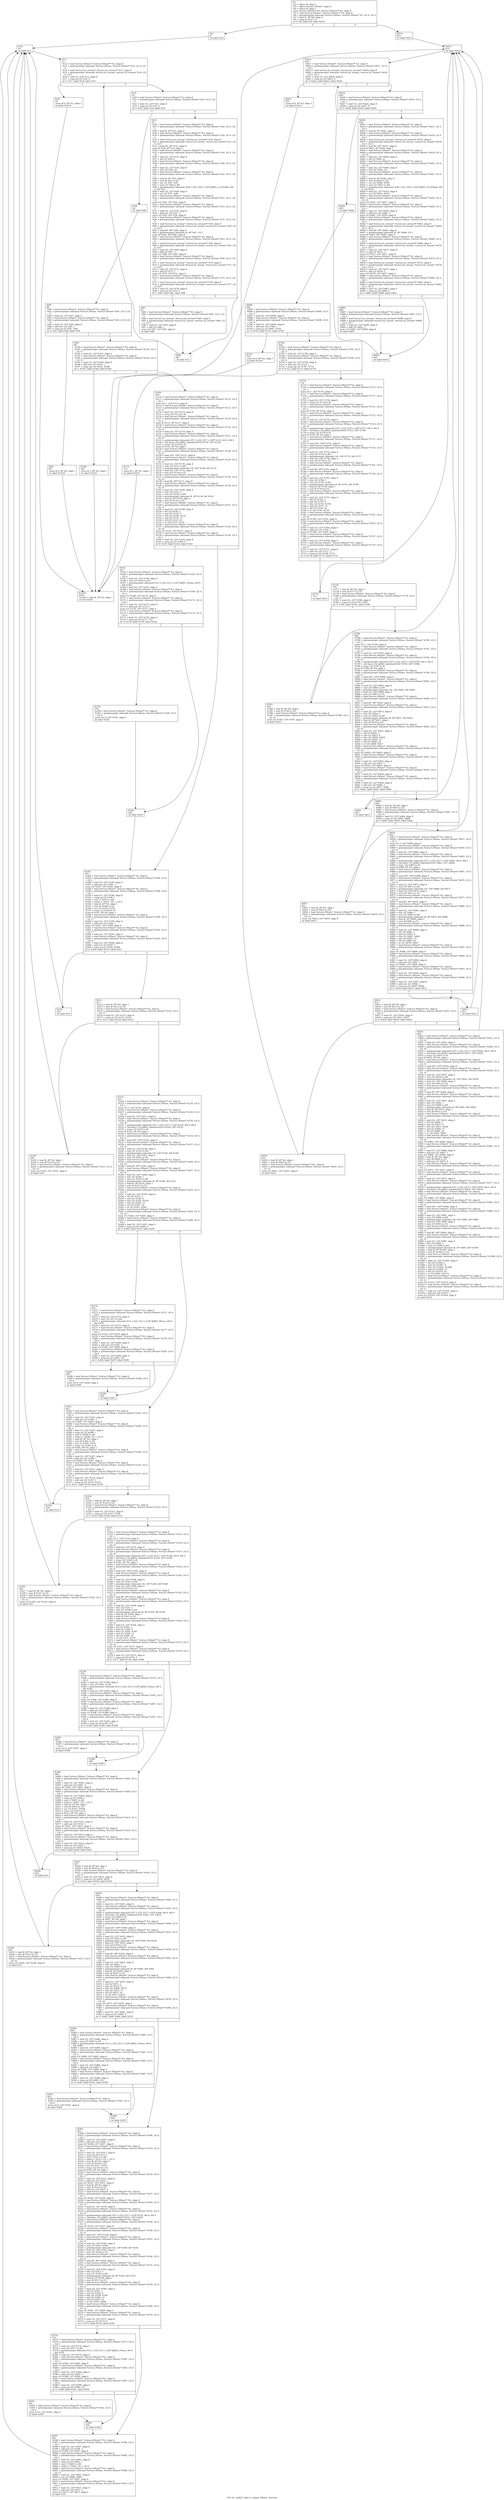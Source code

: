 digraph "CFG for 'unRLE_obuf_to_output_SMALL' function" {
	label="CFG for 'unRLE_obuf_to_output_SMALL' function";

	Node0x1ccb3f0 [shape=record,label="{%1:\l  %2 = alloca i8, align 1\l  %3 = alloca %struct.DState*, align 8\l  %4 = alloca i8, align 1\l  store %struct.DState* %0, %struct.DState** %3, align 8\l  %5 = load %struct.DState*, %struct.DState** %3, align 8\l  %6 = getelementptr inbounds %struct.DState, %struct.DState* %5, i32 0, i32 4\l  %7 = load i8, i8* %6, align 4\l  %8 = icmp ne i8 %7, 0\l  br i1 %8, label %9, label %614\l|{<s0>T|<s1>F}}"];
	Node0x1ccb3f0:s0 -> Node0x1cd1130;
	Node0x1ccb3f0:s1 -> Node0x1cd1f90;
	Node0x1cd1130 [shape=record,label="{%9:\l9:                                                \l  br label %10\l}"];
	Node0x1cd1130 -> Node0x1cd1180;
	Node0x1cd1180 [shape=record,label="{%10:\l10:                                               \l  br label %11\l}"];
	Node0x1cd1180 -> Node0x1cd11d0;
	Node0x1cd11d0 [shape=record,label="{%11:\l11:                                               \l  %12 = load %struct.DState*, %struct.DState** %3, align 8\l  %13 = getelementptr inbounds %struct.DState, %struct.DState* %12, i32 0, i32\l... 0\l  %14 = load %struct.bz_stream*, %struct.bz_stream** %13, align 8\l  %15 = getelementptr inbounds %struct.bz_stream, %struct.bz_stream* %14, i32\l... 0, i32 5\l  %16 = load i32, i32* %15, align 8\l  %17 = icmp eq i32 %16, 0\l  br i1 %17, label %18, label %19\l|{<s0>T|<s1>F}}"];
	Node0x1cd11d0:s0 -> Node0x1cd1220;
	Node0x1cd11d0:s1 -> Node0x1cd1270;
	Node0x1cd1220 [shape=record,label="{%18:\l18:                                               \l  store i8 0, i8* %2, align 1\l  br label %1019\l}"];
	Node0x1cd1220 -> Node0x1cd27b0;
	Node0x1cd1270 [shape=record,label="{%19:\l19:                                               \l  %20 = load %struct.DState*, %struct.DState** %3, align 8\l  %21 = getelementptr inbounds %struct.DState, %struct.DState* %20, i32 0, i32\l... 3\l  %22 = load i32, i32* %21, align 8\l  %23 = icmp eq i32 %22, 0\l  br i1 %23, label %24, label %25\l|{<s0>T|<s1>F}}"];
	Node0x1cd1270:s0 -> Node0x1cd12c0;
	Node0x1cd1270:s1 -> Node0x1cd1310;
	Node0x1cd12c0 [shape=record,label="{%24:\l24:                                               \l  br label %89\l}"];
	Node0x1cd12c0 -> Node0x1cd1400;
	Node0x1cd1310 [shape=record,label="{%25:\l25:                                               \l  %26 = load %struct.DState*, %struct.DState** %3, align 8\l  %27 = getelementptr inbounds %struct.DState, %struct.DState* %26, i32 0, i32\l... 2\l  %28 = load i8, i8* %27, align 4\l  %29 = load %struct.DState*, %struct.DState** %3, align 8\l  %30 = getelementptr inbounds %struct.DState, %struct.DState* %29, i32 0, i32\l... 0\l  %31 = load %struct.bz_stream*, %struct.bz_stream** %30, align 8\l  %32 = getelementptr inbounds %struct.bz_stream, %struct.bz_stream* %31, i32\l... 0, i32 4\l  %33 = load i8*, i8** %32, align 8\l  store i8 %28, i8* %33, align 1\l  %34 = load %struct.DState*, %struct.DState** %3, align 8\l  %35 = getelementptr inbounds %struct.DState, %struct.DState* %34, i32 0, i32\l... 25\l  %36 = load i32, i32* %35, align 8\l  %37 = shl i32 %36, 8\l  %38 = load %struct.DState*, %struct.DState** %3, align 8\l  %39 = getelementptr inbounds %struct.DState, %struct.DState* %38, i32 0, i32\l... 25\l  %40 = load i32, i32* %39, align 8\l  %41 = lshr i32 %40, 24\l  %42 = load %struct.DState*, %struct.DState** %3, align 8\l  %43 = getelementptr inbounds %struct.DState, %struct.DState* %42, i32 0, i32\l... 2\l  %44 = load i8, i8* %43, align 4\l  %45 = zext i8 %44 to i32\l  %46 = xor i32 %41, %45\l  %47 = zext i32 %46 to i64\l  %48 = getelementptr inbounds [256 x i32], [256 x i32]* @BZ2_crc32Table, i64\l... 0, i64 %47\l  %49 = load i32, i32* %48, align 4\l  %50 = xor i32 %37, %49\l  %51 = load %struct.DState*, %struct.DState** %3, align 8\l  %52 = getelementptr inbounds %struct.DState, %struct.DState* %51, i32 0, i32\l... 25\l  store i32 %50, i32* %52, align 8\l  %53 = load %struct.DState*, %struct.DState** %3, align 8\l  %54 = getelementptr inbounds %struct.DState, %struct.DState* %53, i32 0, i32\l... 3\l  %55 = load i32, i32* %54, align 8\l  %56 = add nsw i32 %55, -1\l  store i32 %56, i32* %54, align 8\l  %57 = load %struct.DState*, %struct.DState** %3, align 8\l  %58 = getelementptr inbounds %struct.DState, %struct.DState* %57, i32 0, i32\l... 0\l  %59 = load %struct.bz_stream*, %struct.bz_stream** %58, align 8\l  %60 = getelementptr inbounds %struct.bz_stream, %struct.bz_stream* %59, i32\l... 0, i32 4\l  %61 = load i8*, i8** %60, align 8\l  %62 = getelementptr inbounds i8, i8* %61, i32 1\l  store i8* %62, i8** %60, align 8\l  %63 = load %struct.DState*, %struct.DState** %3, align 8\l  %64 = getelementptr inbounds %struct.DState, %struct.DState* %63, i32 0, i32\l... 0\l  %65 = load %struct.bz_stream*, %struct.bz_stream** %64, align 8\l  %66 = getelementptr inbounds %struct.bz_stream, %struct.bz_stream* %65, i32\l... 0, i32 5\l  %67 = load i32, i32* %66, align 8\l  %68 = add i32 %67, -1\l  store i32 %68, i32* %66, align 8\l  %69 = load %struct.DState*, %struct.DState** %3, align 8\l  %70 = getelementptr inbounds %struct.DState, %struct.DState* %69, i32 0, i32\l... 0\l  %71 = load %struct.bz_stream*, %struct.bz_stream** %70, align 8\l  %72 = getelementptr inbounds %struct.bz_stream, %struct.bz_stream* %71, i32\l... 0, i32 6\l  %73 = load i32, i32* %72, align 4\l  %74 = add i32 %73, 1\l  store i32 %74, i32* %72, align 4\l  %75 = load %struct.DState*, %struct.DState** %3, align 8\l  %76 = getelementptr inbounds %struct.DState, %struct.DState* %75, i32 0, i32\l... 0\l  %77 = load %struct.bz_stream*, %struct.bz_stream** %76, align 8\l  %78 = getelementptr inbounds %struct.bz_stream, %struct.bz_stream* %77, i32\l... 0, i32 6\l  %79 = load i32, i32* %78, align 4\l  %80 = icmp eq i32 %79, 0\l  br i1 %80, label %81, label %88\l|{<s0>T|<s1>F}}"];
	Node0x1cd1310:s0 -> Node0x1cd1360;
	Node0x1cd1310:s1 -> Node0x1cd13b0;
	Node0x1cd1360 [shape=record,label="{%81:\l81:                                               \l  %82 = load %struct.DState*, %struct.DState** %3, align 8\l  %83 = getelementptr inbounds %struct.DState, %struct.DState* %82, i32 0, i32\l... 0\l  %84 = load %struct.bz_stream*, %struct.bz_stream** %83, align 8\l  %85 = getelementptr inbounds %struct.bz_stream, %struct.bz_stream* %84, i32\l... 0, i32 7\l  %86 = load i32, i32* %85, align 8\l  %87 = add i32 %86, 1\l  store i32 %87, i32* %85, align 8\l  br label %88\l}"];
	Node0x1cd1360 -> Node0x1cd13b0;
	Node0x1cd13b0 [shape=record,label="{%88:\l88:                                               \l  br label %11\l}"];
	Node0x1cd13b0 -> Node0x1cd11d0;
	Node0x1cd1400 [shape=record,label="{%89:\l89:                                               \l  %90 = load %struct.DState*, %struct.DState** %3, align 8\l  %91 = getelementptr inbounds %struct.DState, %struct.DState* %90, i32 0, i32\l... 17\l  %92 = load i32, i32* %91, align 4\l  %93 = load %struct.DState*, %struct.DState** %3, align 8\l  %94 = getelementptr inbounds %struct.DState, %struct.DState* %93, i32 0, i32\l... 51\l  %95 = load i32, i32* %94, align 8\l  %96 = add nsw i32 %95, 1\l  %97 = icmp eq i32 %92, %96\l  br i1 %97, label %98, label %99\l|{<s0>T|<s1>F}}"];
	Node0x1cd1400:s0 -> Node0x1cd1450;
	Node0x1cd1400:s1 -> Node0x1cd14a0;
	Node0x1cd1450 [shape=record,label="{%98:\l98:                                               \l  store i8 0, i8* %2, align 1\l  br label %1019\l}"];
	Node0x1cd1450 -> Node0x1cd27b0;
	Node0x1cd14a0 [shape=record,label="{%99:\l99:                                               \l  %100 = load %struct.DState*, %struct.DState** %3, align 8\l  %101 = getelementptr inbounds %struct.DState, %struct.DState* %100, i32 0,\l... i32 17\l  %102 = load i32, i32* %101, align 4\l  %103 = load %struct.DState*, %struct.DState** %3, align 8\l  %104 = getelementptr inbounds %struct.DState, %struct.DState* %103, i32 0,\l... i32 51\l  %105 = load i32, i32* %104, align 8\l  %106 = add nsw i32 %105, 1\l  %107 = icmp sgt i32 %102, %106\l  br i1 %107, label %108, label %109\l|{<s0>T|<s1>F}}"];
	Node0x1cd14a0:s0 -> Node0x1cd14f0;
	Node0x1cd14a0:s1 -> Node0x1cd1540;
	Node0x1cd14f0 [shape=record,label="{%108:\l108:                                              \l  store i8 1, i8* %2, align 1\l  br label %1019\l}"];
	Node0x1cd14f0 -> Node0x1cd27b0;
	Node0x1cd1540 [shape=record,label="{%109:\l109:                                              \l  %110 = load %struct.DState*, %struct.DState** %3, align 8\l  %111 = getelementptr inbounds %struct.DState, %struct.DState* %110, i32 0,\l... i32 3\l  store i32 1, i32* %111, align 8\l  %112 = load %struct.DState*, %struct.DState** %3, align 8\l  %113 = getelementptr inbounds %struct.DState, %struct.DState* %112, i32 0,\l... i32 15\l  %114 = load i32, i32* %113, align 8\l  %115 = trunc i32 %114 to i8\l  %116 = load %struct.DState*, %struct.DState** %3, align 8\l  %117 = getelementptr inbounds %struct.DState, %struct.DState* %116, i32 0,\l... i32 2\l  store i8 %115, i8* %117, align 4\l  %118 = load %struct.DState*, %struct.DState** %3, align 8\l  %119 = getelementptr inbounds %struct.DState, %struct.DState* %118, i32 0,\l... i32 14\l  %120 = load i32, i32* %119, align 4\l  %121 = load %struct.DState*, %struct.DState** %3, align 8\l  %122 = getelementptr inbounds %struct.DState, %struct.DState* %121, i32 0,\l... i32 18\l  %123 = getelementptr inbounds [257 x i32], [257 x i32]* %122, i64 0, i64 0\l  %124 = call fastcc i32 @BZ2_indexIntoF(i32 %120, i32* %123)\l  %125 = trunc i32 %124 to i8\l  store i8 %125, i8* %4, align 1\l  %126 = load %struct.DState*, %struct.DState** %3, align 8\l  %127 = getelementptr inbounds %struct.DState, %struct.DState* %126, i32 0,\l... i32 21\l  %128 = load i16*, i16** %127, align 8\l  %129 = load %struct.DState*, %struct.DState** %3, align 8\l  %130 = getelementptr inbounds %struct.DState, %struct.DState* %129, i32 0,\l... i32 14\l  %131 = load i32, i32* %130, align 4\l  %132 = zext i32 %131 to i64\l  %133 = getelementptr inbounds i16, i16* %128, i64 %132\l  %134 = load i16, i16* %133, align 2\l  %135 = zext i16 %134 to i32\l  %136 = load %struct.DState*, %struct.DState** %3, align 8\l  %137 = getelementptr inbounds %struct.DState, %struct.DState* %136, i32 0,\l... i32 22\l  %138 = load i8*, i8** %137, align 8\l  %139 = load %struct.DState*, %struct.DState** %3, align 8\l  %140 = getelementptr inbounds %struct.DState, %struct.DState* %139, i32 0,\l... i32 14\l  %141 = load i32, i32* %140, align 4\l  %142 = lshr i32 %141, 1\l  %143 = zext i32 %142 to i64\l  %144 = getelementptr inbounds i8, i8* %138, i64 %143\l  %145 = load i8, i8* %144, align 1\l  %146 = zext i8 %145 to i32\l  %147 = load %struct.DState*, %struct.DState** %3, align 8\l  %148 = getelementptr inbounds %struct.DState, %struct.DState* %147, i32 0,\l... i32 14\l  %149 = load i32, i32* %148, align 4\l  %150 = shl i32 %149, 2\l  %151 = and i32 %150, 4\l  %152 = lshr i32 %146, %151\l  %153 = and i32 %152, 15\l  %154 = shl i32 %153, 16\l  %155 = or i32 %135, %154\l  %156 = load %struct.DState*, %struct.DState** %3, align 8\l  %157 = getelementptr inbounds %struct.DState, %struct.DState* %156, i32 0,\l... i32 14\l  store i32 %155, i32* %157, align 4\l  %158 = load %struct.DState*, %struct.DState** %3, align 8\l  %159 = getelementptr inbounds %struct.DState, %struct.DState* %158, i32 0,\l... i32 5\l  %160 = load i32, i32* %159, align 8\l  %161 = icmp eq i32 %160, 0\l  br i1 %161, label %162, label %183\l|{<s0>T|<s1>F}}"];
	Node0x1cd1540:s0 -> Node0x1cd1590;
	Node0x1cd1540:s1 -> Node0x1cd1680;
	Node0x1cd1590 [shape=record,label="{%162:\l162:                                              \l  %163 = load %struct.DState*, %struct.DState** %3, align 8\l  %164 = getelementptr inbounds %struct.DState, %struct.DState* %163, i32 0,\l... i32 6\l  %165 = load i32, i32* %164, align 4\l  %166 = sext i32 %165 to i64\l  %167 = getelementptr inbounds [512 x i32], [512 x i32]* @BZ2_rNums, i64 0,\l... i64 %166\l  %168 = load i32, i32* %167, align 4\l  %169 = load %struct.DState*, %struct.DState** %3, align 8\l  %170 = getelementptr inbounds %struct.DState, %struct.DState* %169, i32 0,\l... i32 5\l  store i32 %168, i32* %170, align 8\l  %171 = load %struct.DState*, %struct.DState** %3, align 8\l  %172 = getelementptr inbounds %struct.DState, %struct.DState* %171, i32 0,\l... i32 6\l  %173 = load i32, i32* %172, align 4\l  %174 = add nsw i32 %173, 1\l  store i32 %174, i32* %172, align 4\l  %175 = load %struct.DState*, %struct.DState** %3, align 8\l  %176 = getelementptr inbounds %struct.DState, %struct.DState* %175, i32 0,\l... i32 6\l  %177 = load i32, i32* %176, align 4\l  %178 = icmp eq i32 %177, 512\l  br i1 %178, label %179, label %182\l|{<s0>T|<s1>F}}"];
	Node0x1cd1590:s0 -> Node0x1cd15e0;
	Node0x1cd1590:s1 -> Node0x1cd1630;
	Node0x1cd15e0 [shape=record,label="{%179:\l179:                                              \l  %180 = load %struct.DState*, %struct.DState** %3, align 8\l  %181 = getelementptr inbounds %struct.DState, %struct.DState* %180, i32 0,\l... i32 6\l  store i32 0, i32* %181, align 4\l  br label %182\l}"];
	Node0x1cd15e0 -> Node0x1cd1630;
	Node0x1cd1630 [shape=record,label="{%182:\l182:                                              \l  br label %183\l}"];
	Node0x1cd1630 -> Node0x1cd1680;
	Node0x1cd1680 [shape=record,label="{%183:\l183:                                              \l  %184 = load %struct.DState*, %struct.DState** %3, align 8\l  %185 = getelementptr inbounds %struct.DState, %struct.DState* %184, i32 0,\l... i32 5\l  %186 = load i32, i32* %185, align 8\l  %187 = add nsw i32 %186, -1\l  store i32 %187, i32* %185, align 8\l  %188 = load %struct.DState*, %struct.DState** %3, align 8\l  %189 = getelementptr inbounds %struct.DState, %struct.DState* %188, i32 0,\l... i32 5\l  %190 = load i32, i32* %189, align 8\l  %191 = icmp eq i32 %190, 1\l  %192 = zext i1 %191 to i64\l  %193 = select i1 %191, i32 1, i32 0\l  %194 = load i8, i8* %4, align 1\l  %195 = zext i8 %194 to i32\l  %196 = xor i32 %195, %193\l  %197 = trunc i32 %196 to i8\l  store i8 %197, i8* %4, align 1\l  %198 = load %struct.DState*, %struct.DState** %3, align 8\l  %199 = getelementptr inbounds %struct.DState, %struct.DState* %198, i32 0,\l... i32 17\l  %200 = load i32, i32* %199, align 4\l  %201 = add nsw i32 %200, 1\l  store i32 %201, i32* %199, align 4\l  %202 = load %struct.DState*, %struct.DState** %3, align 8\l  %203 = getelementptr inbounds %struct.DState, %struct.DState* %202, i32 0,\l... i32 17\l  %204 = load i32, i32* %203, align 4\l  %205 = load %struct.DState*, %struct.DState** %3, align 8\l  %206 = getelementptr inbounds %struct.DState, %struct.DState* %205, i32 0,\l... i32 51\l  %207 = load i32, i32* %206, align 8\l  %208 = add nsw i32 %207, 1\l  %209 = icmp eq i32 %204, %208\l  br i1 %209, label %210, label %211\l|{<s0>T|<s1>F}}"];
	Node0x1cd1680:s0 -> Node0x1cd16d0;
	Node0x1cd1680:s1 -> Node0x1cd1720;
	Node0x1cd16d0 [shape=record,label="{%210:\l210:                                              \l  br label %10\l}"];
	Node0x1cd16d0 -> Node0x1cd1180;
	Node0x1cd1720 [shape=record,label="{%211:\l211:                                              \l  %212 = load i8, i8* %4, align 1\l  %213 = zext i8 %212 to i32\l  %214 = load %struct.DState*, %struct.DState** %3, align 8\l  %215 = getelementptr inbounds %struct.DState, %struct.DState* %214, i32 0,\l... i32 15\l  %216 = load i32, i32* %215, align 8\l  %217 = icmp ne i32 %213, %216\l  br i1 %217, label %218, label %223\l|{<s0>T|<s1>F}}"];
	Node0x1cd1720:s0 -> Node0x1cd1770;
	Node0x1cd1720:s1 -> Node0x1cd17c0;
	Node0x1cd1770 [shape=record,label="{%218:\l218:                                              \l  %219 = load i8, i8* %4, align 1\l  %220 = zext i8 %219 to i32\l  %221 = load %struct.DState*, %struct.DState** %3, align 8\l  %222 = getelementptr inbounds %struct.DState, %struct.DState* %221, i32 0,\l... i32 15\l  store i32 %220, i32* %222, align 8\l  br label %10\l}"];
	Node0x1cd1770 -> Node0x1cd1180;
	Node0x1cd17c0 [shape=record,label="{%223:\l223:                                              \l  %224 = load %struct.DState*, %struct.DState** %3, align 8\l  %225 = getelementptr inbounds %struct.DState, %struct.DState* %224, i32 0,\l... i32 3\l  store i32 2, i32* %225, align 8\l  %226 = load %struct.DState*, %struct.DState** %3, align 8\l  %227 = getelementptr inbounds %struct.DState, %struct.DState* %226, i32 0,\l... i32 14\l  %228 = load i32, i32* %227, align 4\l  %229 = load %struct.DState*, %struct.DState** %3, align 8\l  %230 = getelementptr inbounds %struct.DState, %struct.DState* %229, i32 0,\l... i32 18\l  %231 = getelementptr inbounds [257 x i32], [257 x i32]* %230, i64 0, i64 0\l  %232 = call fastcc i32 @BZ2_indexIntoF(i32 %228, i32* %231)\l  %233 = trunc i32 %232 to i8\l  store i8 %233, i8* %4, align 1\l  %234 = load %struct.DState*, %struct.DState** %3, align 8\l  %235 = getelementptr inbounds %struct.DState, %struct.DState* %234, i32 0,\l... i32 21\l  %236 = load i16*, i16** %235, align 8\l  %237 = load %struct.DState*, %struct.DState** %3, align 8\l  %238 = getelementptr inbounds %struct.DState, %struct.DState* %237, i32 0,\l... i32 14\l  %239 = load i32, i32* %238, align 4\l  %240 = zext i32 %239 to i64\l  %241 = getelementptr inbounds i16, i16* %236, i64 %240\l  %242 = load i16, i16* %241, align 2\l  %243 = zext i16 %242 to i32\l  %244 = load %struct.DState*, %struct.DState** %3, align 8\l  %245 = getelementptr inbounds %struct.DState, %struct.DState* %244, i32 0,\l... i32 22\l  %246 = load i8*, i8** %245, align 8\l  %247 = load %struct.DState*, %struct.DState** %3, align 8\l  %248 = getelementptr inbounds %struct.DState, %struct.DState* %247, i32 0,\l... i32 14\l  %249 = load i32, i32* %248, align 4\l  %250 = lshr i32 %249, 1\l  %251 = zext i32 %250 to i64\l  %252 = getelementptr inbounds i8, i8* %246, i64 %251\l  %253 = load i8, i8* %252, align 1\l  %254 = zext i8 %253 to i32\l  %255 = load %struct.DState*, %struct.DState** %3, align 8\l  %256 = getelementptr inbounds %struct.DState, %struct.DState* %255, i32 0,\l... i32 14\l  %257 = load i32, i32* %256, align 4\l  %258 = shl i32 %257, 2\l  %259 = and i32 %258, 4\l  %260 = lshr i32 %254, %259\l  %261 = and i32 %260, 15\l  %262 = shl i32 %261, 16\l  %263 = or i32 %243, %262\l  %264 = load %struct.DState*, %struct.DState** %3, align 8\l  %265 = getelementptr inbounds %struct.DState, %struct.DState* %264, i32 0,\l... i32 14\l  store i32 %263, i32* %265, align 4\l  %266 = load %struct.DState*, %struct.DState** %3, align 8\l  %267 = getelementptr inbounds %struct.DState, %struct.DState* %266, i32 0,\l... i32 5\l  %268 = load i32, i32* %267, align 8\l  %269 = icmp eq i32 %268, 0\l  br i1 %269, label %270, label %291\l|{<s0>T|<s1>F}}"];
	Node0x1cd17c0:s0 -> Node0x1cd1810;
	Node0x1cd17c0:s1 -> Node0x1cd1900;
	Node0x1cd1810 [shape=record,label="{%270:\l270:                                              \l  %271 = load %struct.DState*, %struct.DState** %3, align 8\l  %272 = getelementptr inbounds %struct.DState, %struct.DState* %271, i32 0,\l... i32 6\l  %273 = load i32, i32* %272, align 4\l  %274 = sext i32 %273 to i64\l  %275 = getelementptr inbounds [512 x i32], [512 x i32]* @BZ2_rNums, i64 0,\l... i64 %274\l  %276 = load i32, i32* %275, align 4\l  %277 = load %struct.DState*, %struct.DState** %3, align 8\l  %278 = getelementptr inbounds %struct.DState, %struct.DState* %277, i32 0,\l... i32 5\l  store i32 %276, i32* %278, align 8\l  %279 = load %struct.DState*, %struct.DState** %3, align 8\l  %280 = getelementptr inbounds %struct.DState, %struct.DState* %279, i32 0,\l... i32 6\l  %281 = load i32, i32* %280, align 4\l  %282 = add nsw i32 %281, 1\l  store i32 %282, i32* %280, align 4\l  %283 = load %struct.DState*, %struct.DState** %3, align 8\l  %284 = getelementptr inbounds %struct.DState, %struct.DState* %283, i32 0,\l... i32 6\l  %285 = load i32, i32* %284, align 4\l  %286 = icmp eq i32 %285, 512\l  br i1 %286, label %287, label %290\l|{<s0>T|<s1>F}}"];
	Node0x1cd1810:s0 -> Node0x1cd1860;
	Node0x1cd1810:s1 -> Node0x1cd18b0;
	Node0x1cd1860 [shape=record,label="{%287:\l287:                                              \l  %288 = load %struct.DState*, %struct.DState** %3, align 8\l  %289 = getelementptr inbounds %struct.DState, %struct.DState* %288, i32 0,\l... i32 6\l  store i32 0, i32* %289, align 4\l  br label %290\l}"];
	Node0x1cd1860 -> Node0x1cd18b0;
	Node0x1cd18b0 [shape=record,label="{%290:\l290:                                              \l  br label %291\l}"];
	Node0x1cd18b0 -> Node0x1cd1900;
	Node0x1cd1900 [shape=record,label="{%291:\l291:                                              \l  %292 = load %struct.DState*, %struct.DState** %3, align 8\l  %293 = getelementptr inbounds %struct.DState, %struct.DState* %292, i32 0,\l... i32 5\l  %294 = load i32, i32* %293, align 8\l  %295 = add nsw i32 %294, -1\l  store i32 %295, i32* %293, align 8\l  %296 = load %struct.DState*, %struct.DState** %3, align 8\l  %297 = getelementptr inbounds %struct.DState, %struct.DState* %296, i32 0,\l... i32 5\l  %298 = load i32, i32* %297, align 8\l  %299 = icmp eq i32 %298, 1\l  %300 = zext i1 %299 to i64\l  %301 = select i1 %299, i32 1, i32 0\l  %302 = load i8, i8* %4, align 1\l  %303 = zext i8 %302 to i32\l  %304 = xor i32 %303, %301\l  %305 = trunc i32 %304 to i8\l  store i8 %305, i8* %4, align 1\l  %306 = load %struct.DState*, %struct.DState** %3, align 8\l  %307 = getelementptr inbounds %struct.DState, %struct.DState* %306, i32 0,\l... i32 17\l  %308 = load i32, i32* %307, align 4\l  %309 = add nsw i32 %308, 1\l  store i32 %309, i32* %307, align 4\l  %310 = load %struct.DState*, %struct.DState** %3, align 8\l  %311 = getelementptr inbounds %struct.DState, %struct.DState* %310, i32 0,\l... i32 17\l  %312 = load i32, i32* %311, align 4\l  %313 = load %struct.DState*, %struct.DState** %3, align 8\l  %314 = getelementptr inbounds %struct.DState, %struct.DState* %313, i32 0,\l... i32 51\l  %315 = load i32, i32* %314, align 8\l  %316 = add nsw i32 %315, 1\l  %317 = icmp eq i32 %312, %316\l  br i1 %317, label %318, label %319\l|{<s0>T|<s1>F}}"];
	Node0x1cd1900:s0 -> Node0x1cd1950;
	Node0x1cd1900:s1 -> Node0x1cd19a0;
	Node0x1cd1950 [shape=record,label="{%318:\l318:                                              \l  br label %10\l}"];
	Node0x1cd1950 -> Node0x1cd1180;
	Node0x1cd19a0 [shape=record,label="{%319:\l319:                                              \l  %320 = load i8, i8* %4, align 1\l  %321 = zext i8 %320 to i32\l  %322 = load %struct.DState*, %struct.DState** %3, align 8\l  %323 = getelementptr inbounds %struct.DState, %struct.DState* %322, i32 0,\l... i32 15\l  %324 = load i32, i32* %323, align 8\l  %325 = icmp ne i32 %321, %324\l  br i1 %325, label %326, label %331\l|{<s0>T|<s1>F}}"];
	Node0x1cd19a0:s0 -> Node0x1cd19f0;
	Node0x1cd19a0:s1 -> Node0x1cd1a40;
	Node0x1cd19f0 [shape=record,label="{%326:\l326:                                              \l  %327 = load i8, i8* %4, align 1\l  %328 = zext i8 %327 to i32\l  %329 = load %struct.DState*, %struct.DState** %3, align 8\l  %330 = getelementptr inbounds %struct.DState, %struct.DState* %329, i32 0,\l... i32 15\l  store i32 %328, i32* %330, align 8\l  br label %10\l}"];
	Node0x1cd19f0 -> Node0x1cd1180;
	Node0x1cd1a40 [shape=record,label="{%331:\l331:                                              \l  %332 = load %struct.DState*, %struct.DState** %3, align 8\l  %333 = getelementptr inbounds %struct.DState, %struct.DState* %332, i32 0,\l... i32 3\l  store i32 3, i32* %333, align 8\l  %334 = load %struct.DState*, %struct.DState** %3, align 8\l  %335 = getelementptr inbounds %struct.DState, %struct.DState* %334, i32 0,\l... i32 14\l  %336 = load i32, i32* %335, align 4\l  %337 = load %struct.DState*, %struct.DState** %3, align 8\l  %338 = getelementptr inbounds %struct.DState, %struct.DState* %337, i32 0,\l... i32 18\l  %339 = getelementptr inbounds [257 x i32], [257 x i32]* %338, i64 0, i64 0\l  %340 = call fastcc i32 @BZ2_indexIntoF(i32 %336, i32* %339)\l  %341 = trunc i32 %340 to i8\l  store i8 %341, i8* %4, align 1\l  %342 = load %struct.DState*, %struct.DState** %3, align 8\l  %343 = getelementptr inbounds %struct.DState, %struct.DState* %342, i32 0,\l... i32 21\l  %344 = load i16*, i16** %343, align 8\l  %345 = load %struct.DState*, %struct.DState** %3, align 8\l  %346 = getelementptr inbounds %struct.DState, %struct.DState* %345, i32 0,\l... i32 14\l  %347 = load i32, i32* %346, align 4\l  %348 = zext i32 %347 to i64\l  %349 = getelementptr inbounds i16, i16* %344, i64 %348\l  %350 = load i16, i16* %349, align 2\l  %351 = zext i16 %350 to i32\l  %352 = load %struct.DState*, %struct.DState** %3, align 8\l  %353 = getelementptr inbounds %struct.DState, %struct.DState* %352, i32 0,\l... i32 22\l  %354 = load i8*, i8** %353, align 8\l  %355 = load %struct.DState*, %struct.DState** %3, align 8\l  %356 = getelementptr inbounds %struct.DState, %struct.DState* %355, i32 0,\l... i32 14\l  %357 = load i32, i32* %356, align 4\l  %358 = lshr i32 %357, 1\l  %359 = zext i32 %358 to i64\l  %360 = getelementptr inbounds i8, i8* %354, i64 %359\l  %361 = load i8, i8* %360, align 1\l  %362 = zext i8 %361 to i32\l  %363 = load %struct.DState*, %struct.DState** %3, align 8\l  %364 = getelementptr inbounds %struct.DState, %struct.DState* %363, i32 0,\l... i32 14\l  %365 = load i32, i32* %364, align 4\l  %366 = shl i32 %365, 2\l  %367 = and i32 %366, 4\l  %368 = lshr i32 %362, %367\l  %369 = and i32 %368, 15\l  %370 = shl i32 %369, 16\l  %371 = or i32 %351, %370\l  %372 = load %struct.DState*, %struct.DState** %3, align 8\l  %373 = getelementptr inbounds %struct.DState, %struct.DState* %372, i32 0,\l... i32 14\l  store i32 %371, i32* %373, align 4\l  %374 = load %struct.DState*, %struct.DState** %3, align 8\l  %375 = getelementptr inbounds %struct.DState, %struct.DState* %374, i32 0,\l... i32 5\l  %376 = load i32, i32* %375, align 8\l  %377 = icmp eq i32 %376, 0\l  br i1 %377, label %378, label %399\l|{<s0>T|<s1>F}}"];
	Node0x1cd1a40:s0 -> Node0x1cd1a90;
	Node0x1cd1a40:s1 -> Node0x1cd1b80;
	Node0x1cd1a90 [shape=record,label="{%378:\l378:                                              \l  %379 = load %struct.DState*, %struct.DState** %3, align 8\l  %380 = getelementptr inbounds %struct.DState, %struct.DState* %379, i32 0,\l... i32 6\l  %381 = load i32, i32* %380, align 4\l  %382 = sext i32 %381 to i64\l  %383 = getelementptr inbounds [512 x i32], [512 x i32]* @BZ2_rNums, i64 0,\l... i64 %382\l  %384 = load i32, i32* %383, align 4\l  %385 = load %struct.DState*, %struct.DState** %3, align 8\l  %386 = getelementptr inbounds %struct.DState, %struct.DState* %385, i32 0,\l... i32 5\l  store i32 %384, i32* %386, align 8\l  %387 = load %struct.DState*, %struct.DState** %3, align 8\l  %388 = getelementptr inbounds %struct.DState, %struct.DState* %387, i32 0,\l... i32 6\l  %389 = load i32, i32* %388, align 4\l  %390 = add nsw i32 %389, 1\l  store i32 %390, i32* %388, align 4\l  %391 = load %struct.DState*, %struct.DState** %3, align 8\l  %392 = getelementptr inbounds %struct.DState, %struct.DState* %391, i32 0,\l... i32 6\l  %393 = load i32, i32* %392, align 4\l  %394 = icmp eq i32 %393, 512\l  br i1 %394, label %395, label %398\l|{<s0>T|<s1>F}}"];
	Node0x1cd1a90:s0 -> Node0x1cd1ae0;
	Node0x1cd1a90:s1 -> Node0x1cd1b30;
	Node0x1cd1ae0 [shape=record,label="{%395:\l395:                                              \l  %396 = load %struct.DState*, %struct.DState** %3, align 8\l  %397 = getelementptr inbounds %struct.DState, %struct.DState* %396, i32 0,\l... i32 6\l  store i32 0, i32* %397, align 4\l  br label %398\l}"];
	Node0x1cd1ae0 -> Node0x1cd1b30;
	Node0x1cd1b30 [shape=record,label="{%398:\l398:                                              \l  br label %399\l}"];
	Node0x1cd1b30 -> Node0x1cd1b80;
	Node0x1cd1b80 [shape=record,label="{%399:\l399:                                              \l  %400 = load %struct.DState*, %struct.DState** %3, align 8\l  %401 = getelementptr inbounds %struct.DState, %struct.DState* %400, i32 0,\l... i32 5\l  %402 = load i32, i32* %401, align 8\l  %403 = add nsw i32 %402, -1\l  store i32 %403, i32* %401, align 8\l  %404 = load %struct.DState*, %struct.DState** %3, align 8\l  %405 = getelementptr inbounds %struct.DState, %struct.DState* %404, i32 0,\l... i32 5\l  %406 = load i32, i32* %405, align 8\l  %407 = icmp eq i32 %406, 1\l  %408 = zext i1 %407 to i64\l  %409 = select i1 %407, i32 1, i32 0\l  %410 = load i8, i8* %4, align 1\l  %411 = zext i8 %410 to i32\l  %412 = xor i32 %411, %409\l  %413 = trunc i32 %412 to i8\l  store i8 %413, i8* %4, align 1\l  %414 = load %struct.DState*, %struct.DState** %3, align 8\l  %415 = getelementptr inbounds %struct.DState, %struct.DState* %414, i32 0,\l... i32 17\l  %416 = load i32, i32* %415, align 4\l  %417 = add nsw i32 %416, 1\l  store i32 %417, i32* %415, align 4\l  %418 = load %struct.DState*, %struct.DState** %3, align 8\l  %419 = getelementptr inbounds %struct.DState, %struct.DState* %418, i32 0,\l... i32 17\l  %420 = load i32, i32* %419, align 4\l  %421 = load %struct.DState*, %struct.DState** %3, align 8\l  %422 = getelementptr inbounds %struct.DState, %struct.DState* %421, i32 0,\l... i32 51\l  %423 = load i32, i32* %422, align 8\l  %424 = add nsw i32 %423, 1\l  %425 = icmp eq i32 %420, %424\l  br i1 %425, label %426, label %427\l|{<s0>T|<s1>F}}"];
	Node0x1cd1b80:s0 -> Node0x1cd1bd0;
	Node0x1cd1b80:s1 -> Node0x1cd1c20;
	Node0x1cd1bd0 [shape=record,label="{%426:\l426:                                              \l  br label %10\l}"];
	Node0x1cd1bd0 -> Node0x1cd1180;
	Node0x1cd1c20 [shape=record,label="{%427:\l427:                                              \l  %428 = load i8, i8* %4, align 1\l  %429 = zext i8 %428 to i32\l  %430 = load %struct.DState*, %struct.DState** %3, align 8\l  %431 = getelementptr inbounds %struct.DState, %struct.DState* %430, i32 0,\l... i32 15\l  %432 = load i32, i32* %431, align 8\l  %433 = icmp ne i32 %429, %432\l  br i1 %433, label %434, label %439\l|{<s0>T|<s1>F}}"];
	Node0x1cd1c20:s0 -> Node0x1cd1c70;
	Node0x1cd1c20:s1 -> Node0x1cd1cc0;
	Node0x1cd1c70 [shape=record,label="{%434:\l434:                                              \l  %435 = load i8, i8* %4, align 1\l  %436 = zext i8 %435 to i32\l  %437 = load %struct.DState*, %struct.DState** %3, align 8\l  %438 = getelementptr inbounds %struct.DState, %struct.DState* %437, i32 0,\l... i32 15\l  store i32 %436, i32* %438, align 8\l  br label %10\l}"];
	Node0x1cd1c70 -> Node0x1cd1180;
	Node0x1cd1cc0 [shape=record,label="{%439:\l439:                                              \l  %440 = load %struct.DState*, %struct.DState** %3, align 8\l  %441 = getelementptr inbounds %struct.DState, %struct.DState* %440, i32 0,\l... i32 14\l  %442 = load i32, i32* %441, align 4\l  %443 = load %struct.DState*, %struct.DState** %3, align 8\l  %444 = getelementptr inbounds %struct.DState, %struct.DState* %443, i32 0,\l... i32 18\l  %445 = getelementptr inbounds [257 x i32], [257 x i32]* %444, i64 0, i64 0\l  %446 = call fastcc i32 @BZ2_indexIntoF(i32 %442, i32* %445)\l  %447 = trunc i32 %446 to i8\l  store i8 %447, i8* %4, align 1\l  %448 = load %struct.DState*, %struct.DState** %3, align 8\l  %449 = getelementptr inbounds %struct.DState, %struct.DState* %448, i32 0,\l... i32 21\l  %450 = load i16*, i16** %449, align 8\l  %451 = load %struct.DState*, %struct.DState** %3, align 8\l  %452 = getelementptr inbounds %struct.DState, %struct.DState* %451, i32 0,\l... i32 14\l  %453 = load i32, i32* %452, align 4\l  %454 = zext i32 %453 to i64\l  %455 = getelementptr inbounds i16, i16* %450, i64 %454\l  %456 = load i16, i16* %455, align 2\l  %457 = zext i16 %456 to i32\l  %458 = load %struct.DState*, %struct.DState** %3, align 8\l  %459 = getelementptr inbounds %struct.DState, %struct.DState* %458, i32 0,\l... i32 22\l  %460 = load i8*, i8** %459, align 8\l  %461 = load %struct.DState*, %struct.DState** %3, align 8\l  %462 = getelementptr inbounds %struct.DState, %struct.DState* %461, i32 0,\l... i32 14\l  %463 = load i32, i32* %462, align 4\l  %464 = lshr i32 %463, 1\l  %465 = zext i32 %464 to i64\l  %466 = getelementptr inbounds i8, i8* %460, i64 %465\l  %467 = load i8, i8* %466, align 1\l  %468 = zext i8 %467 to i32\l  %469 = load %struct.DState*, %struct.DState** %3, align 8\l  %470 = getelementptr inbounds %struct.DState, %struct.DState* %469, i32 0,\l... i32 14\l  %471 = load i32, i32* %470, align 4\l  %472 = shl i32 %471, 2\l  %473 = and i32 %472, 4\l  %474 = lshr i32 %468, %473\l  %475 = and i32 %474, 15\l  %476 = shl i32 %475, 16\l  %477 = or i32 %457, %476\l  %478 = load %struct.DState*, %struct.DState** %3, align 8\l  %479 = getelementptr inbounds %struct.DState, %struct.DState* %478, i32 0,\l... i32 14\l  store i32 %477, i32* %479, align 4\l  %480 = load %struct.DState*, %struct.DState** %3, align 8\l  %481 = getelementptr inbounds %struct.DState, %struct.DState* %480, i32 0,\l... i32 5\l  %482 = load i32, i32* %481, align 8\l  %483 = icmp eq i32 %482, 0\l  br i1 %483, label %484, label %505\l|{<s0>T|<s1>F}}"];
	Node0x1cd1cc0:s0 -> Node0x1cd1d10;
	Node0x1cd1cc0:s1 -> Node0x1cd1e00;
	Node0x1cd1d10 [shape=record,label="{%484:\l484:                                              \l  %485 = load %struct.DState*, %struct.DState** %3, align 8\l  %486 = getelementptr inbounds %struct.DState, %struct.DState* %485, i32 0,\l... i32 6\l  %487 = load i32, i32* %486, align 4\l  %488 = sext i32 %487 to i64\l  %489 = getelementptr inbounds [512 x i32], [512 x i32]* @BZ2_rNums, i64 0,\l... i64 %488\l  %490 = load i32, i32* %489, align 4\l  %491 = load %struct.DState*, %struct.DState** %3, align 8\l  %492 = getelementptr inbounds %struct.DState, %struct.DState* %491, i32 0,\l... i32 5\l  store i32 %490, i32* %492, align 8\l  %493 = load %struct.DState*, %struct.DState** %3, align 8\l  %494 = getelementptr inbounds %struct.DState, %struct.DState* %493, i32 0,\l... i32 6\l  %495 = load i32, i32* %494, align 4\l  %496 = add nsw i32 %495, 1\l  store i32 %496, i32* %494, align 4\l  %497 = load %struct.DState*, %struct.DState** %3, align 8\l  %498 = getelementptr inbounds %struct.DState, %struct.DState* %497, i32 0,\l... i32 6\l  %499 = load i32, i32* %498, align 4\l  %500 = icmp eq i32 %499, 512\l  br i1 %500, label %501, label %504\l|{<s0>T|<s1>F}}"];
	Node0x1cd1d10:s0 -> Node0x1cd1d60;
	Node0x1cd1d10:s1 -> Node0x1cd1db0;
	Node0x1cd1d60 [shape=record,label="{%501:\l501:                                              \l  %502 = load %struct.DState*, %struct.DState** %3, align 8\l  %503 = getelementptr inbounds %struct.DState, %struct.DState* %502, i32 0,\l... i32 6\l  store i32 0, i32* %503, align 4\l  br label %504\l}"];
	Node0x1cd1d60 -> Node0x1cd1db0;
	Node0x1cd1db0 [shape=record,label="{%504:\l504:                                              \l  br label %505\l}"];
	Node0x1cd1db0 -> Node0x1cd1e00;
	Node0x1cd1e00 [shape=record,label="{%505:\l505:                                              \l  %506 = load %struct.DState*, %struct.DState** %3, align 8\l  %507 = getelementptr inbounds %struct.DState, %struct.DState* %506, i32 0,\l... i32 5\l  %508 = load i32, i32* %507, align 8\l  %509 = add nsw i32 %508, -1\l  store i32 %509, i32* %507, align 8\l  %510 = load %struct.DState*, %struct.DState** %3, align 8\l  %511 = getelementptr inbounds %struct.DState, %struct.DState* %510, i32 0,\l... i32 5\l  %512 = load i32, i32* %511, align 8\l  %513 = icmp eq i32 %512, 1\l  %514 = zext i1 %513 to i64\l  %515 = select i1 %513, i32 1, i32 0\l  %516 = load i8, i8* %4, align 1\l  %517 = zext i8 %516 to i32\l  %518 = xor i32 %517, %515\l  %519 = trunc i32 %518 to i8\l  store i8 %519, i8* %4, align 1\l  %520 = load %struct.DState*, %struct.DState** %3, align 8\l  %521 = getelementptr inbounds %struct.DState, %struct.DState* %520, i32 0,\l... i32 17\l  %522 = load i32, i32* %521, align 4\l  %523 = add nsw i32 %522, 1\l  store i32 %523, i32* %521, align 4\l  %524 = load i8, i8* %4, align 1\l  %525 = zext i8 %524 to i32\l  %526 = add nsw i32 %525, 4\l  %527 = load %struct.DState*, %struct.DState** %3, align 8\l  %528 = getelementptr inbounds %struct.DState, %struct.DState* %527, i32 0,\l... i32 3\l  store i32 %526, i32* %528, align 8\l  %529 = load %struct.DState*, %struct.DState** %3, align 8\l  %530 = getelementptr inbounds %struct.DState, %struct.DState* %529, i32 0,\l... i32 14\l  %531 = load i32, i32* %530, align 4\l  %532 = load %struct.DState*, %struct.DState** %3, align 8\l  %533 = getelementptr inbounds %struct.DState, %struct.DState* %532, i32 0,\l... i32 18\l  %534 = getelementptr inbounds [257 x i32], [257 x i32]* %533, i64 0, i64 0\l  %535 = call fastcc i32 @BZ2_indexIntoF(i32 %531, i32* %534)\l  %536 = load %struct.DState*, %struct.DState** %3, align 8\l  %537 = getelementptr inbounds %struct.DState, %struct.DState* %536, i32 0,\l... i32 15\l  store i32 %535, i32* %537, align 8\l  %538 = load %struct.DState*, %struct.DState** %3, align 8\l  %539 = getelementptr inbounds %struct.DState, %struct.DState* %538, i32 0,\l... i32 21\l  %540 = load i16*, i16** %539, align 8\l  %541 = load %struct.DState*, %struct.DState** %3, align 8\l  %542 = getelementptr inbounds %struct.DState, %struct.DState* %541, i32 0,\l... i32 14\l  %543 = load i32, i32* %542, align 4\l  %544 = zext i32 %543 to i64\l  %545 = getelementptr inbounds i16, i16* %540, i64 %544\l  %546 = load i16, i16* %545, align 2\l  %547 = zext i16 %546 to i32\l  %548 = load %struct.DState*, %struct.DState** %3, align 8\l  %549 = getelementptr inbounds %struct.DState, %struct.DState* %548, i32 0,\l... i32 22\l  %550 = load i8*, i8** %549, align 8\l  %551 = load %struct.DState*, %struct.DState** %3, align 8\l  %552 = getelementptr inbounds %struct.DState, %struct.DState* %551, i32 0,\l... i32 14\l  %553 = load i32, i32* %552, align 4\l  %554 = lshr i32 %553, 1\l  %555 = zext i32 %554 to i64\l  %556 = getelementptr inbounds i8, i8* %550, i64 %555\l  %557 = load i8, i8* %556, align 1\l  %558 = zext i8 %557 to i32\l  %559 = load %struct.DState*, %struct.DState** %3, align 8\l  %560 = getelementptr inbounds %struct.DState, %struct.DState* %559, i32 0,\l... i32 14\l  %561 = load i32, i32* %560, align 4\l  %562 = shl i32 %561, 2\l  %563 = and i32 %562, 4\l  %564 = lshr i32 %558, %563\l  %565 = and i32 %564, 15\l  %566 = shl i32 %565, 16\l  %567 = or i32 %547, %566\l  %568 = load %struct.DState*, %struct.DState** %3, align 8\l  %569 = getelementptr inbounds %struct.DState, %struct.DState* %568, i32 0,\l... i32 14\l  store i32 %567, i32* %569, align 4\l  %570 = load %struct.DState*, %struct.DState** %3, align 8\l  %571 = getelementptr inbounds %struct.DState, %struct.DState* %570, i32 0,\l... i32 5\l  %572 = load i32, i32* %571, align 8\l  %573 = icmp eq i32 %572, 0\l  br i1 %573, label %574, label %595\l|{<s0>T|<s1>F}}"];
	Node0x1cd1e00:s0 -> Node0x1cd1e50;
	Node0x1cd1e00:s1 -> Node0x1cd1f40;
	Node0x1cd1e50 [shape=record,label="{%574:\l574:                                              \l  %575 = load %struct.DState*, %struct.DState** %3, align 8\l  %576 = getelementptr inbounds %struct.DState, %struct.DState* %575, i32 0,\l... i32 6\l  %577 = load i32, i32* %576, align 4\l  %578 = sext i32 %577 to i64\l  %579 = getelementptr inbounds [512 x i32], [512 x i32]* @BZ2_rNums, i64 0,\l... i64 %578\l  %580 = load i32, i32* %579, align 4\l  %581 = load %struct.DState*, %struct.DState** %3, align 8\l  %582 = getelementptr inbounds %struct.DState, %struct.DState* %581, i32 0,\l... i32 5\l  store i32 %580, i32* %582, align 8\l  %583 = load %struct.DState*, %struct.DState** %3, align 8\l  %584 = getelementptr inbounds %struct.DState, %struct.DState* %583, i32 0,\l... i32 6\l  %585 = load i32, i32* %584, align 4\l  %586 = add nsw i32 %585, 1\l  store i32 %586, i32* %584, align 4\l  %587 = load %struct.DState*, %struct.DState** %3, align 8\l  %588 = getelementptr inbounds %struct.DState, %struct.DState* %587, i32 0,\l... i32 6\l  %589 = load i32, i32* %588, align 4\l  %590 = icmp eq i32 %589, 512\l  br i1 %590, label %591, label %594\l|{<s0>T|<s1>F}}"];
	Node0x1cd1e50:s0 -> Node0x1cd1ea0;
	Node0x1cd1e50:s1 -> Node0x1cd1ef0;
	Node0x1cd1ea0 [shape=record,label="{%591:\l591:                                              \l  %592 = load %struct.DState*, %struct.DState** %3, align 8\l  %593 = getelementptr inbounds %struct.DState, %struct.DState* %592, i32 0,\l... i32 6\l  store i32 0, i32* %593, align 4\l  br label %594\l}"];
	Node0x1cd1ea0 -> Node0x1cd1ef0;
	Node0x1cd1ef0 [shape=record,label="{%594:\l594:                                              \l  br label %595\l}"];
	Node0x1cd1ef0 -> Node0x1cd1f40;
	Node0x1cd1f40 [shape=record,label="{%595:\l595:                                              \l  %596 = load %struct.DState*, %struct.DState** %3, align 8\l  %597 = getelementptr inbounds %struct.DState, %struct.DState* %596, i32 0,\l... i32 5\l  %598 = load i32, i32* %597, align 8\l  %599 = add nsw i32 %598, -1\l  store i32 %599, i32* %597, align 8\l  %600 = load %struct.DState*, %struct.DState** %3, align 8\l  %601 = getelementptr inbounds %struct.DState, %struct.DState* %600, i32 0,\l... i32 5\l  %602 = load i32, i32* %601, align 8\l  %603 = icmp eq i32 %602, 1\l  %604 = zext i1 %603 to i64\l  %605 = select i1 %603, i32 1, i32 0\l  %606 = load %struct.DState*, %struct.DState** %3, align 8\l  %607 = getelementptr inbounds %struct.DState, %struct.DState* %606, i32 0,\l... i32 15\l  %608 = load i32, i32* %607, align 8\l  %609 = xor i32 %608, %605\l  store i32 %609, i32* %607, align 8\l  %610 = load %struct.DState*, %struct.DState** %3, align 8\l  %611 = getelementptr inbounds %struct.DState, %struct.DState* %610, i32 0,\l... i32 17\l  %612 = load i32, i32* %611, align 4\l  %613 = add nsw i32 %612, 1\l  store i32 %613, i32* %611, align 4\l  br label %10\l}"];
	Node0x1cd1f40 -> Node0x1cd1180;
	Node0x1cd1f90 [shape=record,label="{%614:\l614:                                              \l  br label %615\l}"];
	Node0x1cd1f90 -> Node0x1cd1fe0;
	Node0x1cd1fe0 [shape=record,label="{%615:\l615:                                              \l  br label %616\l}"];
	Node0x1cd1fe0 -> Node0x1cd2030;
	Node0x1cd2030 [shape=record,label="{%616:\l616:                                              \l  %617 = load %struct.DState*, %struct.DState** %3, align 8\l  %618 = getelementptr inbounds %struct.DState, %struct.DState* %617, i32 0,\l... i32 0\l  %619 = load %struct.bz_stream*, %struct.bz_stream** %618, align 8\l  %620 = getelementptr inbounds %struct.bz_stream, %struct.bz_stream* %619,\l... i32 0, i32 5\l  %621 = load i32, i32* %620, align 8\l  %622 = icmp eq i32 %621, 0\l  br i1 %622, label %623, label %624\l|{<s0>T|<s1>F}}"];
	Node0x1cd2030:s0 -> Node0x1cd2080;
	Node0x1cd2030:s1 -> Node0x1cd20d0;
	Node0x1cd2080 [shape=record,label="{%623:\l623:                                              \l  store i8 0, i8* %2, align 1\l  br label %1019\l}"];
	Node0x1cd2080 -> Node0x1cd27b0;
	Node0x1cd20d0 [shape=record,label="{%624:\l624:                                              \l  %625 = load %struct.DState*, %struct.DState** %3, align 8\l  %626 = getelementptr inbounds %struct.DState, %struct.DState* %625, i32 0,\l... i32 3\l  %627 = load i32, i32* %626, align 8\l  %628 = icmp eq i32 %627, 0\l  br i1 %628, label %629, label %630\l|{<s0>T|<s1>F}}"];
	Node0x1cd20d0:s0 -> Node0x1cd2120;
	Node0x1cd20d0:s1 -> Node0x1cd2170;
	Node0x1cd2120 [shape=record,label="{%629:\l629:                                              \l  br label %694\l}"];
	Node0x1cd2120 -> Node0x1cd2260;
	Node0x1cd2170 [shape=record,label="{%630:\l630:                                              \l  %631 = load %struct.DState*, %struct.DState** %3, align 8\l  %632 = getelementptr inbounds %struct.DState, %struct.DState* %631, i32 0,\l... i32 2\l  %633 = load i8, i8* %632, align 4\l  %634 = load %struct.DState*, %struct.DState** %3, align 8\l  %635 = getelementptr inbounds %struct.DState, %struct.DState* %634, i32 0,\l... i32 0\l  %636 = load %struct.bz_stream*, %struct.bz_stream** %635, align 8\l  %637 = getelementptr inbounds %struct.bz_stream, %struct.bz_stream* %636,\l... i32 0, i32 4\l  %638 = load i8*, i8** %637, align 8\l  store i8 %633, i8* %638, align 1\l  %639 = load %struct.DState*, %struct.DState** %3, align 8\l  %640 = getelementptr inbounds %struct.DState, %struct.DState* %639, i32 0,\l... i32 25\l  %641 = load i32, i32* %640, align 8\l  %642 = shl i32 %641, 8\l  %643 = load %struct.DState*, %struct.DState** %3, align 8\l  %644 = getelementptr inbounds %struct.DState, %struct.DState* %643, i32 0,\l... i32 25\l  %645 = load i32, i32* %644, align 8\l  %646 = lshr i32 %645, 24\l  %647 = load %struct.DState*, %struct.DState** %3, align 8\l  %648 = getelementptr inbounds %struct.DState, %struct.DState* %647, i32 0,\l... i32 2\l  %649 = load i8, i8* %648, align 4\l  %650 = zext i8 %649 to i32\l  %651 = xor i32 %646, %650\l  %652 = zext i32 %651 to i64\l  %653 = getelementptr inbounds [256 x i32], [256 x i32]* @BZ2_crc32Table, i64\l... 0, i64 %652\l  %654 = load i32, i32* %653, align 4\l  %655 = xor i32 %642, %654\l  %656 = load %struct.DState*, %struct.DState** %3, align 8\l  %657 = getelementptr inbounds %struct.DState, %struct.DState* %656, i32 0,\l... i32 25\l  store i32 %655, i32* %657, align 8\l  %658 = load %struct.DState*, %struct.DState** %3, align 8\l  %659 = getelementptr inbounds %struct.DState, %struct.DState* %658, i32 0,\l... i32 3\l  %660 = load i32, i32* %659, align 8\l  %661 = add nsw i32 %660, -1\l  store i32 %661, i32* %659, align 8\l  %662 = load %struct.DState*, %struct.DState** %3, align 8\l  %663 = getelementptr inbounds %struct.DState, %struct.DState* %662, i32 0,\l... i32 0\l  %664 = load %struct.bz_stream*, %struct.bz_stream** %663, align 8\l  %665 = getelementptr inbounds %struct.bz_stream, %struct.bz_stream* %664,\l... i32 0, i32 4\l  %666 = load i8*, i8** %665, align 8\l  %667 = getelementptr inbounds i8, i8* %666, i32 1\l  store i8* %667, i8** %665, align 8\l  %668 = load %struct.DState*, %struct.DState** %3, align 8\l  %669 = getelementptr inbounds %struct.DState, %struct.DState* %668, i32 0,\l... i32 0\l  %670 = load %struct.bz_stream*, %struct.bz_stream** %669, align 8\l  %671 = getelementptr inbounds %struct.bz_stream, %struct.bz_stream* %670,\l... i32 0, i32 5\l  %672 = load i32, i32* %671, align 8\l  %673 = add i32 %672, -1\l  store i32 %673, i32* %671, align 8\l  %674 = load %struct.DState*, %struct.DState** %3, align 8\l  %675 = getelementptr inbounds %struct.DState, %struct.DState* %674, i32 0,\l... i32 0\l  %676 = load %struct.bz_stream*, %struct.bz_stream** %675, align 8\l  %677 = getelementptr inbounds %struct.bz_stream, %struct.bz_stream* %676,\l... i32 0, i32 6\l  %678 = load i32, i32* %677, align 4\l  %679 = add i32 %678, 1\l  store i32 %679, i32* %677, align 4\l  %680 = load %struct.DState*, %struct.DState** %3, align 8\l  %681 = getelementptr inbounds %struct.DState, %struct.DState* %680, i32 0,\l... i32 0\l  %682 = load %struct.bz_stream*, %struct.bz_stream** %681, align 8\l  %683 = getelementptr inbounds %struct.bz_stream, %struct.bz_stream* %682,\l... i32 0, i32 6\l  %684 = load i32, i32* %683, align 4\l  %685 = icmp eq i32 %684, 0\l  br i1 %685, label %686, label %693\l|{<s0>T|<s1>F}}"];
	Node0x1cd2170:s0 -> Node0x1cd21c0;
	Node0x1cd2170:s1 -> Node0x1cd2210;
	Node0x1cd21c0 [shape=record,label="{%686:\l686:                                              \l  %687 = load %struct.DState*, %struct.DState** %3, align 8\l  %688 = getelementptr inbounds %struct.DState, %struct.DState* %687, i32 0,\l... i32 0\l  %689 = load %struct.bz_stream*, %struct.bz_stream** %688, align 8\l  %690 = getelementptr inbounds %struct.bz_stream, %struct.bz_stream* %689,\l... i32 0, i32 7\l  %691 = load i32, i32* %690, align 8\l  %692 = add i32 %691, 1\l  store i32 %692, i32* %690, align 8\l  br label %693\l}"];
	Node0x1cd21c0 -> Node0x1cd2210;
	Node0x1cd2210 [shape=record,label="{%693:\l693:                                              \l  br label %616\l}"];
	Node0x1cd2210 -> Node0x1cd2030;
	Node0x1cd2260 [shape=record,label="{%694:\l694:                                              \l  %695 = load %struct.DState*, %struct.DState** %3, align 8\l  %696 = getelementptr inbounds %struct.DState, %struct.DState* %695, i32 0,\l... i32 17\l  %697 = load i32, i32* %696, align 4\l  %698 = load %struct.DState*, %struct.DState** %3, align 8\l  %699 = getelementptr inbounds %struct.DState, %struct.DState* %698, i32 0,\l... i32 51\l  %700 = load i32, i32* %699, align 8\l  %701 = add nsw i32 %700, 1\l  %702 = icmp eq i32 %697, %701\l  br i1 %702, label %703, label %704\l|{<s0>T|<s1>F}}"];
	Node0x1cd2260:s0 -> Node0x1cd22b0;
	Node0x1cd2260:s1 -> Node0x1cd2300;
	Node0x1cd22b0 [shape=record,label="{%703:\l703:                                              \l  store i8 0, i8* %2, align 1\l  br label %1019\l}"];
	Node0x1cd22b0 -> Node0x1cd27b0;
	Node0x1cd2300 [shape=record,label="{%704:\l704:                                              \l  %705 = load %struct.DState*, %struct.DState** %3, align 8\l  %706 = getelementptr inbounds %struct.DState, %struct.DState* %705, i32 0,\l... i32 17\l  %707 = load i32, i32* %706, align 4\l  %708 = load %struct.DState*, %struct.DState** %3, align 8\l  %709 = getelementptr inbounds %struct.DState, %struct.DState* %708, i32 0,\l... i32 51\l  %710 = load i32, i32* %709, align 8\l  %711 = add nsw i32 %710, 1\l  %712 = icmp sgt i32 %707, %711\l  br i1 %712, label %713, label %714\l|{<s0>T|<s1>F}}"];
	Node0x1cd2300:s0 -> Node0x1cd2350;
	Node0x1cd2300:s1 -> Node0x1cd23a0;
	Node0x1cd2350 [shape=record,label="{%713:\l713:                                              \l  store i8 1, i8* %2, align 1\l  br label %1019\l}"];
	Node0x1cd2350 -> Node0x1cd27b0;
	Node0x1cd23a0 [shape=record,label="{%714:\l714:                                              \l  %715 = load %struct.DState*, %struct.DState** %3, align 8\l  %716 = getelementptr inbounds %struct.DState, %struct.DState* %715, i32 0,\l... i32 3\l  store i32 1, i32* %716, align 8\l  %717 = load %struct.DState*, %struct.DState** %3, align 8\l  %718 = getelementptr inbounds %struct.DState, %struct.DState* %717, i32 0,\l... i32 15\l  %719 = load i32, i32* %718, align 8\l  %720 = trunc i32 %719 to i8\l  %721 = load %struct.DState*, %struct.DState** %3, align 8\l  %722 = getelementptr inbounds %struct.DState, %struct.DState* %721, i32 0,\l... i32 2\l  store i8 %720, i8* %722, align 4\l  %723 = load %struct.DState*, %struct.DState** %3, align 8\l  %724 = getelementptr inbounds %struct.DState, %struct.DState* %723, i32 0,\l... i32 14\l  %725 = load i32, i32* %724, align 4\l  %726 = load %struct.DState*, %struct.DState** %3, align 8\l  %727 = getelementptr inbounds %struct.DState, %struct.DState* %726, i32 0,\l... i32 18\l  %728 = getelementptr inbounds [257 x i32], [257 x i32]* %727, i64 0, i64 0\l  %729 = call fastcc i32 @BZ2_indexIntoF(i32 %725, i32* %728)\l  %730 = trunc i32 %729 to i8\l  store i8 %730, i8* %4, align 1\l  %731 = load %struct.DState*, %struct.DState** %3, align 8\l  %732 = getelementptr inbounds %struct.DState, %struct.DState* %731, i32 0,\l... i32 21\l  %733 = load i16*, i16** %732, align 8\l  %734 = load %struct.DState*, %struct.DState** %3, align 8\l  %735 = getelementptr inbounds %struct.DState, %struct.DState* %734, i32 0,\l... i32 14\l  %736 = load i32, i32* %735, align 4\l  %737 = zext i32 %736 to i64\l  %738 = getelementptr inbounds i16, i16* %733, i64 %737\l  %739 = load i16, i16* %738, align 2\l  %740 = zext i16 %739 to i32\l  %741 = load %struct.DState*, %struct.DState** %3, align 8\l  %742 = getelementptr inbounds %struct.DState, %struct.DState* %741, i32 0,\l... i32 22\l  %743 = load i8*, i8** %742, align 8\l  %744 = load %struct.DState*, %struct.DState** %3, align 8\l  %745 = getelementptr inbounds %struct.DState, %struct.DState* %744, i32 0,\l... i32 14\l  %746 = load i32, i32* %745, align 4\l  %747 = lshr i32 %746, 1\l  %748 = zext i32 %747 to i64\l  %749 = getelementptr inbounds i8, i8* %743, i64 %748\l  %750 = load i8, i8* %749, align 1\l  %751 = zext i8 %750 to i32\l  %752 = load %struct.DState*, %struct.DState** %3, align 8\l  %753 = getelementptr inbounds %struct.DState, %struct.DState* %752, i32 0,\l... i32 14\l  %754 = load i32, i32* %753, align 4\l  %755 = shl i32 %754, 2\l  %756 = and i32 %755, 4\l  %757 = lshr i32 %751, %756\l  %758 = and i32 %757, 15\l  %759 = shl i32 %758, 16\l  %760 = or i32 %740, %759\l  %761 = load %struct.DState*, %struct.DState** %3, align 8\l  %762 = getelementptr inbounds %struct.DState, %struct.DState* %761, i32 0,\l... i32 14\l  store i32 %760, i32* %762, align 4\l  %763 = load %struct.DState*, %struct.DState** %3, align 8\l  %764 = getelementptr inbounds %struct.DState, %struct.DState* %763, i32 0,\l... i32 17\l  %765 = load i32, i32* %764, align 4\l  %766 = add nsw i32 %765, 1\l  store i32 %766, i32* %764, align 4\l  %767 = load %struct.DState*, %struct.DState** %3, align 8\l  %768 = getelementptr inbounds %struct.DState, %struct.DState* %767, i32 0,\l... i32 17\l  %769 = load i32, i32* %768, align 4\l  %770 = load %struct.DState*, %struct.DState** %3, align 8\l  %771 = getelementptr inbounds %struct.DState, %struct.DState* %770, i32 0,\l... i32 51\l  %772 = load i32, i32* %771, align 8\l  %773 = add nsw i32 %772, 1\l  %774 = icmp eq i32 %769, %773\l  br i1 %774, label %775, label %776\l|{<s0>T|<s1>F}}"];
	Node0x1cd23a0:s0 -> Node0x1cd23f0;
	Node0x1cd23a0:s1 -> Node0x1cd2440;
	Node0x1cd23f0 [shape=record,label="{%775:\l775:                                              \l  br label %615\l}"];
	Node0x1cd23f0 -> Node0x1cd1fe0;
	Node0x1cd2440 [shape=record,label="{%776:\l776:                                              \l  %777 = load i8, i8* %4, align 1\l  %778 = zext i8 %777 to i32\l  %779 = load %struct.DState*, %struct.DState** %3, align 8\l  %780 = getelementptr inbounds %struct.DState, %struct.DState* %779, i32 0,\l... i32 15\l  %781 = load i32, i32* %780, align 8\l  %782 = icmp ne i32 %778, %781\l  br i1 %782, label %783, label %788\l|{<s0>T|<s1>F}}"];
	Node0x1cd2440:s0 -> Node0x1cd2490;
	Node0x1cd2440:s1 -> Node0x1cd24e0;
	Node0x1cd2490 [shape=record,label="{%783:\l783:                                              \l  %784 = load i8, i8* %4, align 1\l  %785 = zext i8 %784 to i32\l  %786 = load %struct.DState*, %struct.DState** %3, align 8\l  %787 = getelementptr inbounds %struct.DState, %struct.DState* %786, i32 0,\l... i32 15\l  store i32 %785, i32* %787, align 8\l  br label %615\l}"];
	Node0x1cd2490 -> Node0x1cd1fe0;
	Node0x1cd24e0 [shape=record,label="{%788:\l788:                                              \l  %789 = load %struct.DState*, %struct.DState** %3, align 8\l  %790 = getelementptr inbounds %struct.DState, %struct.DState* %789, i32 0,\l... i32 3\l  store i32 2, i32* %790, align 8\l  %791 = load %struct.DState*, %struct.DState** %3, align 8\l  %792 = getelementptr inbounds %struct.DState, %struct.DState* %791, i32 0,\l... i32 14\l  %793 = load i32, i32* %792, align 4\l  %794 = load %struct.DState*, %struct.DState** %3, align 8\l  %795 = getelementptr inbounds %struct.DState, %struct.DState* %794, i32 0,\l... i32 18\l  %796 = getelementptr inbounds [257 x i32], [257 x i32]* %795, i64 0, i64 0\l  %797 = call fastcc i32 @BZ2_indexIntoF(i32 %793, i32* %796)\l  %798 = trunc i32 %797 to i8\l  store i8 %798, i8* %4, align 1\l  %799 = load %struct.DState*, %struct.DState** %3, align 8\l  %800 = getelementptr inbounds %struct.DState, %struct.DState* %799, i32 0,\l... i32 21\l  %801 = load i16*, i16** %800, align 8\l  %802 = load %struct.DState*, %struct.DState** %3, align 8\l  %803 = getelementptr inbounds %struct.DState, %struct.DState* %802, i32 0,\l... i32 14\l  %804 = load i32, i32* %803, align 4\l  %805 = zext i32 %804 to i64\l  %806 = getelementptr inbounds i16, i16* %801, i64 %805\l  %807 = load i16, i16* %806, align 2\l  %808 = zext i16 %807 to i32\l  %809 = load %struct.DState*, %struct.DState** %3, align 8\l  %810 = getelementptr inbounds %struct.DState, %struct.DState* %809, i32 0,\l... i32 22\l  %811 = load i8*, i8** %810, align 8\l  %812 = load %struct.DState*, %struct.DState** %3, align 8\l  %813 = getelementptr inbounds %struct.DState, %struct.DState* %812, i32 0,\l... i32 14\l  %814 = load i32, i32* %813, align 4\l  %815 = lshr i32 %814, 1\l  %816 = zext i32 %815 to i64\l  %817 = getelementptr inbounds i8, i8* %811, i64 %816\l  %818 = load i8, i8* %817, align 1\l  %819 = zext i8 %818 to i32\l  %820 = load %struct.DState*, %struct.DState** %3, align 8\l  %821 = getelementptr inbounds %struct.DState, %struct.DState* %820, i32 0,\l... i32 14\l  %822 = load i32, i32* %821, align 4\l  %823 = shl i32 %822, 2\l  %824 = and i32 %823, 4\l  %825 = lshr i32 %819, %824\l  %826 = and i32 %825, 15\l  %827 = shl i32 %826, 16\l  %828 = or i32 %808, %827\l  %829 = load %struct.DState*, %struct.DState** %3, align 8\l  %830 = getelementptr inbounds %struct.DState, %struct.DState* %829, i32 0,\l... i32 14\l  store i32 %828, i32* %830, align 4\l  %831 = load %struct.DState*, %struct.DState** %3, align 8\l  %832 = getelementptr inbounds %struct.DState, %struct.DState* %831, i32 0,\l... i32 17\l  %833 = load i32, i32* %832, align 4\l  %834 = add nsw i32 %833, 1\l  store i32 %834, i32* %832, align 4\l  %835 = load %struct.DState*, %struct.DState** %3, align 8\l  %836 = getelementptr inbounds %struct.DState, %struct.DState* %835, i32 0,\l... i32 17\l  %837 = load i32, i32* %836, align 4\l  %838 = load %struct.DState*, %struct.DState** %3, align 8\l  %839 = getelementptr inbounds %struct.DState, %struct.DState* %838, i32 0,\l... i32 51\l  %840 = load i32, i32* %839, align 8\l  %841 = add nsw i32 %840, 1\l  %842 = icmp eq i32 %837, %841\l  br i1 %842, label %843, label %844\l|{<s0>T|<s1>F}}"];
	Node0x1cd24e0:s0 -> Node0x1cd2530;
	Node0x1cd24e0:s1 -> Node0x1cd2580;
	Node0x1cd2530 [shape=record,label="{%843:\l843:                                              \l  br label %615\l}"];
	Node0x1cd2530 -> Node0x1cd1fe0;
	Node0x1cd2580 [shape=record,label="{%844:\l844:                                              \l  %845 = load i8, i8* %4, align 1\l  %846 = zext i8 %845 to i32\l  %847 = load %struct.DState*, %struct.DState** %3, align 8\l  %848 = getelementptr inbounds %struct.DState, %struct.DState* %847, i32 0,\l... i32 15\l  %849 = load i32, i32* %848, align 8\l  %850 = icmp ne i32 %846, %849\l  br i1 %850, label %851, label %856\l|{<s0>T|<s1>F}}"];
	Node0x1cd2580:s0 -> Node0x1cd25d0;
	Node0x1cd2580:s1 -> Node0x1cd2620;
	Node0x1cd25d0 [shape=record,label="{%851:\l851:                                              \l  %852 = load i8, i8* %4, align 1\l  %853 = zext i8 %852 to i32\l  %854 = load %struct.DState*, %struct.DState** %3, align 8\l  %855 = getelementptr inbounds %struct.DState, %struct.DState* %854, i32 0,\l... i32 15\l  store i32 %853, i32* %855, align 8\l  br label %615\l}"];
	Node0x1cd25d0 -> Node0x1cd1fe0;
	Node0x1cd2620 [shape=record,label="{%856:\l856:                                              \l  %857 = load %struct.DState*, %struct.DState** %3, align 8\l  %858 = getelementptr inbounds %struct.DState, %struct.DState* %857, i32 0,\l... i32 3\l  store i32 3, i32* %858, align 8\l  %859 = load %struct.DState*, %struct.DState** %3, align 8\l  %860 = getelementptr inbounds %struct.DState, %struct.DState* %859, i32 0,\l... i32 14\l  %861 = load i32, i32* %860, align 4\l  %862 = load %struct.DState*, %struct.DState** %3, align 8\l  %863 = getelementptr inbounds %struct.DState, %struct.DState* %862, i32 0,\l... i32 18\l  %864 = getelementptr inbounds [257 x i32], [257 x i32]* %863, i64 0, i64 0\l  %865 = call fastcc i32 @BZ2_indexIntoF(i32 %861, i32* %864)\l  %866 = trunc i32 %865 to i8\l  store i8 %866, i8* %4, align 1\l  %867 = load %struct.DState*, %struct.DState** %3, align 8\l  %868 = getelementptr inbounds %struct.DState, %struct.DState* %867, i32 0,\l... i32 21\l  %869 = load i16*, i16** %868, align 8\l  %870 = load %struct.DState*, %struct.DState** %3, align 8\l  %871 = getelementptr inbounds %struct.DState, %struct.DState* %870, i32 0,\l... i32 14\l  %872 = load i32, i32* %871, align 4\l  %873 = zext i32 %872 to i64\l  %874 = getelementptr inbounds i16, i16* %869, i64 %873\l  %875 = load i16, i16* %874, align 2\l  %876 = zext i16 %875 to i32\l  %877 = load %struct.DState*, %struct.DState** %3, align 8\l  %878 = getelementptr inbounds %struct.DState, %struct.DState* %877, i32 0,\l... i32 22\l  %879 = load i8*, i8** %878, align 8\l  %880 = load %struct.DState*, %struct.DState** %3, align 8\l  %881 = getelementptr inbounds %struct.DState, %struct.DState* %880, i32 0,\l... i32 14\l  %882 = load i32, i32* %881, align 4\l  %883 = lshr i32 %882, 1\l  %884 = zext i32 %883 to i64\l  %885 = getelementptr inbounds i8, i8* %879, i64 %884\l  %886 = load i8, i8* %885, align 1\l  %887 = zext i8 %886 to i32\l  %888 = load %struct.DState*, %struct.DState** %3, align 8\l  %889 = getelementptr inbounds %struct.DState, %struct.DState* %888, i32 0,\l... i32 14\l  %890 = load i32, i32* %889, align 4\l  %891 = shl i32 %890, 2\l  %892 = and i32 %891, 4\l  %893 = lshr i32 %887, %892\l  %894 = and i32 %893, 15\l  %895 = shl i32 %894, 16\l  %896 = or i32 %876, %895\l  %897 = load %struct.DState*, %struct.DState** %3, align 8\l  %898 = getelementptr inbounds %struct.DState, %struct.DState* %897, i32 0,\l... i32 14\l  store i32 %896, i32* %898, align 4\l  %899 = load %struct.DState*, %struct.DState** %3, align 8\l  %900 = getelementptr inbounds %struct.DState, %struct.DState* %899, i32 0,\l... i32 17\l  %901 = load i32, i32* %900, align 4\l  %902 = add nsw i32 %901, 1\l  store i32 %902, i32* %900, align 4\l  %903 = load %struct.DState*, %struct.DState** %3, align 8\l  %904 = getelementptr inbounds %struct.DState, %struct.DState* %903, i32 0,\l... i32 17\l  %905 = load i32, i32* %904, align 4\l  %906 = load %struct.DState*, %struct.DState** %3, align 8\l  %907 = getelementptr inbounds %struct.DState, %struct.DState* %906, i32 0,\l... i32 51\l  %908 = load i32, i32* %907, align 8\l  %909 = add nsw i32 %908, 1\l  %910 = icmp eq i32 %905, %909\l  br i1 %910, label %911, label %912\l|{<s0>T|<s1>F}}"];
	Node0x1cd2620:s0 -> Node0x1cd2670;
	Node0x1cd2620:s1 -> Node0x1cd26c0;
	Node0x1cd2670 [shape=record,label="{%911:\l911:                                              \l  br label %615\l}"];
	Node0x1cd2670 -> Node0x1cd1fe0;
	Node0x1cd26c0 [shape=record,label="{%912:\l912:                                              \l  %913 = load i8, i8* %4, align 1\l  %914 = zext i8 %913 to i32\l  %915 = load %struct.DState*, %struct.DState** %3, align 8\l  %916 = getelementptr inbounds %struct.DState, %struct.DState* %915, i32 0,\l... i32 15\l  %917 = load i32, i32* %916, align 8\l  %918 = icmp ne i32 %914, %917\l  br i1 %918, label %919, label %924\l|{<s0>T|<s1>F}}"];
	Node0x1cd26c0:s0 -> Node0x1cd2710;
	Node0x1cd26c0:s1 -> Node0x1cd2760;
	Node0x1cd2710 [shape=record,label="{%919:\l919:                                              \l  %920 = load i8, i8* %4, align 1\l  %921 = zext i8 %920 to i32\l  %922 = load %struct.DState*, %struct.DState** %3, align 8\l  %923 = getelementptr inbounds %struct.DState, %struct.DState* %922, i32 0,\l... i32 15\l  store i32 %921, i32* %923, align 8\l  br label %615\l}"];
	Node0x1cd2710 -> Node0x1cd1fe0;
	Node0x1cd2760 [shape=record,label="{%924:\l924:                                              \l  %925 = load %struct.DState*, %struct.DState** %3, align 8\l  %926 = getelementptr inbounds %struct.DState, %struct.DState* %925, i32 0,\l... i32 14\l  %927 = load i32, i32* %926, align 4\l  %928 = load %struct.DState*, %struct.DState** %3, align 8\l  %929 = getelementptr inbounds %struct.DState, %struct.DState* %928, i32 0,\l... i32 18\l  %930 = getelementptr inbounds [257 x i32], [257 x i32]* %929, i64 0, i64 0\l  %931 = call fastcc i32 @BZ2_indexIntoF(i32 %927, i32* %930)\l  %932 = trunc i32 %931 to i8\l  store i8 %932, i8* %4, align 1\l  %933 = load %struct.DState*, %struct.DState** %3, align 8\l  %934 = getelementptr inbounds %struct.DState, %struct.DState* %933, i32 0,\l... i32 21\l  %935 = load i16*, i16** %934, align 8\l  %936 = load %struct.DState*, %struct.DState** %3, align 8\l  %937 = getelementptr inbounds %struct.DState, %struct.DState* %936, i32 0,\l... i32 14\l  %938 = load i32, i32* %937, align 4\l  %939 = zext i32 %938 to i64\l  %940 = getelementptr inbounds i16, i16* %935, i64 %939\l  %941 = load i16, i16* %940, align 2\l  %942 = zext i16 %941 to i32\l  %943 = load %struct.DState*, %struct.DState** %3, align 8\l  %944 = getelementptr inbounds %struct.DState, %struct.DState* %943, i32 0,\l... i32 22\l  %945 = load i8*, i8** %944, align 8\l  %946 = load %struct.DState*, %struct.DState** %3, align 8\l  %947 = getelementptr inbounds %struct.DState, %struct.DState* %946, i32 0,\l... i32 14\l  %948 = load i32, i32* %947, align 4\l  %949 = lshr i32 %948, 1\l  %950 = zext i32 %949 to i64\l  %951 = getelementptr inbounds i8, i8* %945, i64 %950\l  %952 = load i8, i8* %951, align 1\l  %953 = zext i8 %952 to i32\l  %954 = load %struct.DState*, %struct.DState** %3, align 8\l  %955 = getelementptr inbounds %struct.DState, %struct.DState* %954, i32 0,\l... i32 14\l  %956 = load i32, i32* %955, align 4\l  %957 = shl i32 %956, 2\l  %958 = and i32 %957, 4\l  %959 = lshr i32 %953, %958\l  %960 = and i32 %959, 15\l  %961 = shl i32 %960, 16\l  %962 = or i32 %942, %961\l  %963 = load %struct.DState*, %struct.DState** %3, align 8\l  %964 = getelementptr inbounds %struct.DState, %struct.DState* %963, i32 0,\l... i32 14\l  store i32 %962, i32* %964, align 4\l  %965 = load %struct.DState*, %struct.DState** %3, align 8\l  %966 = getelementptr inbounds %struct.DState, %struct.DState* %965, i32 0,\l... i32 17\l  %967 = load i32, i32* %966, align 4\l  %968 = add nsw i32 %967, 1\l  store i32 %968, i32* %966, align 4\l  %969 = load i8, i8* %4, align 1\l  %970 = zext i8 %969 to i32\l  %971 = add nsw i32 %970, 4\l  %972 = load %struct.DState*, %struct.DState** %3, align 8\l  %973 = getelementptr inbounds %struct.DState, %struct.DState* %972, i32 0,\l... i32 3\l  store i32 %971, i32* %973, align 8\l  %974 = load %struct.DState*, %struct.DState** %3, align 8\l  %975 = getelementptr inbounds %struct.DState, %struct.DState* %974, i32 0,\l... i32 14\l  %976 = load i32, i32* %975, align 4\l  %977 = load %struct.DState*, %struct.DState** %3, align 8\l  %978 = getelementptr inbounds %struct.DState, %struct.DState* %977, i32 0,\l... i32 18\l  %979 = getelementptr inbounds [257 x i32], [257 x i32]* %978, i64 0, i64 0\l  %980 = call fastcc i32 @BZ2_indexIntoF(i32 %976, i32* %979)\l  %981 = load %struct.DState*, %struct.DState** %3, align 8\l  %982 = getelementptr inbounds %struct.DState, %struct.DState* %981, i32 0,\l... i32 15\l  store i32 %980, i32* %982, align 8\l  %983 = load %struct.DState*, %struct.DState** %3, align 8\l  %984 = getelementptr inbounds %struct.DState, %struct.DState* %983, i32 0,\l... i32 21\l  %985 = load i16*, i16** %984, align 8\l  %986 = load %struct.DState*, %struct.DState** %3, align 8\l  %987 = getelementptr inbounds %struct.DState, %struct.DState* %986, i32 0,\l... i32 14\l  %988 = load i32, i32* %987, align 4\l  %989 = zext i32 %988 to i64\l  %990 = getelementptr inbounds i16, i16* %985, i64 %989\l  %991 = load i16, i16* %990, align 2\l  %992 = zext i16 %991 to i32\l  %993 = load %struct.DState*, %struct.DState** %3, align 8\l  %994 = getelementptr inbounds %struct.DState, %struct.DState* %993, i32 0,\l... i32 22\l  %995 = load i8*, i8** %994, align 8\l  %996 = load %struct.DState*, %struct.DState** %3, align 8\l  %997 = getelementptr inbounds %struct.DState, %struct.DState* %996, i32 0,\l... i32 14\l  %998 = load i32, i32* %997, align 4\l  %999 = lshr i32 %998, 1\l  %1000 = zext i32 %999 to i64\l  %1001 = getelementptr inbounds i8, i8* %995, i64 %1000\l  %1002 = load i8, i8* %1001, align 1\l  %1003 = zext i8 %1002 to i32\l  %1004 = load %struct.DState*, %struct.DState** %3, align 8\l  %1005 = getelementptr inbounds %struct.DState, %struct.DState* %1004, i32 0,\l... i32 14\l  %1006 = load i32, i32* %1005, align 4\l  %1007 = shl i32 %1006, 2\l  %1008 = and i32 %1007, 4\l  %1009 = lshr i32 %1003, %1008\l  %1010 = and i32 %1009, 15\l  %1011 = shl i32 %1010, 16\l  %1012 = or i32 %992, %1011\l  %1013 = load %struct.DState*, %struct.DState** %3, align 8\l  %1014 = getelementptr inbounds %struct.DState, %struct.DState* %1013, i32 0,\l... i32 14\l  store i32 %1012, i32* %1014, align 4\l  %1015 = load %struct.DState*, %struct.DState** %3, align 8\l  %1016 = getelementptr inbounds %struct.DState, %struct.DState* %1015, i32 0,\l... i32 17\l  %1017 = load i32, i32* %1016, align 4\l  %1018 = add nsw i32 %1017, 1\l  store i32 %1018, i32* %1016, align 4\l  br label %615\l}"];
	Node0x1cd2760 -> Node0x1cd1fe0;
	Node0x1cd27b0 [shape=record,label="{%1019:\l1019:                                             \l  %1020 = load i8, i8* %2, align 1\l  ret i8 %1020\l}"];
}
